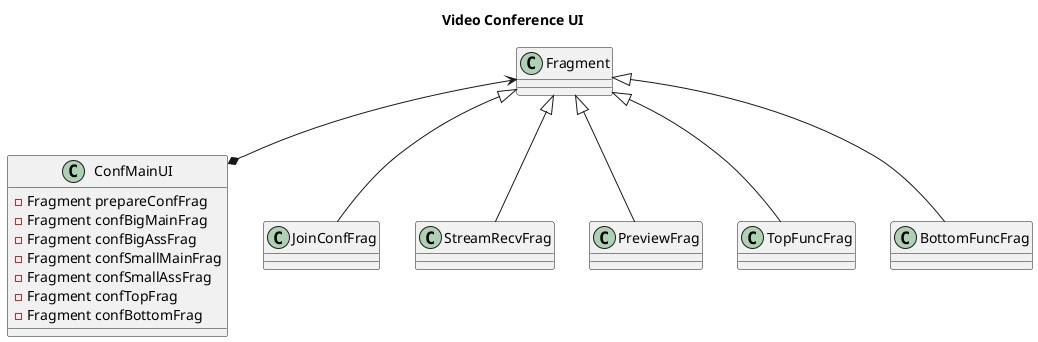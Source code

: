 @startuml

'note as comment
'<color:red> Class diagram for VConf </color>
'end note

'scale 150 width

title Video Conference UI

class ConfMainUI{
-Fragment prepareConfFrag
-Fragment confBigMainFrag
-Fragment confBigAssFrag
-Fragment confSmallMainFrag
-Fragment confSmallAssFrag
-Fragment confTopFrag
-Fragment confBottomFrag
}

class Fragment
class JoinConfFrag
class StreamRecvFrag
class PreviewFrag
class TopFuncFrag
class BottomFuncFrag

Fragment <|-- JoinConfFrag
Fragment <|-- StreamRecvFrag
Fragment <|-- PreviewFrag
Fragment <|-- TopFuncFrag
Fragment <|-- BottomFuncFrag

Fragment <--* ConfMainUI

'JoinConfFrag <--* ConfMainUI
'StreamFrag <--* ConfMainUI
'PreviewFrag <--* ConfMainUI
'TopFuncFrag <--* ConfMainUI
'BottomFuncFrag <--* ConfMainUI

'abstract class AbstractList
'abstract AbstractCollection
'interface List
'interface Collection
'
'List <|-- AbstractList
'Collection <|-- AbstractCollection
'
'Collection <|- List
'AbstractCollection <|- AbstractList
'AbstractList <|-- ArrayList
'
'class ArrayList {
'Object[] elementData
'size()
'}
'
'enum TimeUnit {
'DAYS
'HOURS
'MINUTES
'}

@enduml